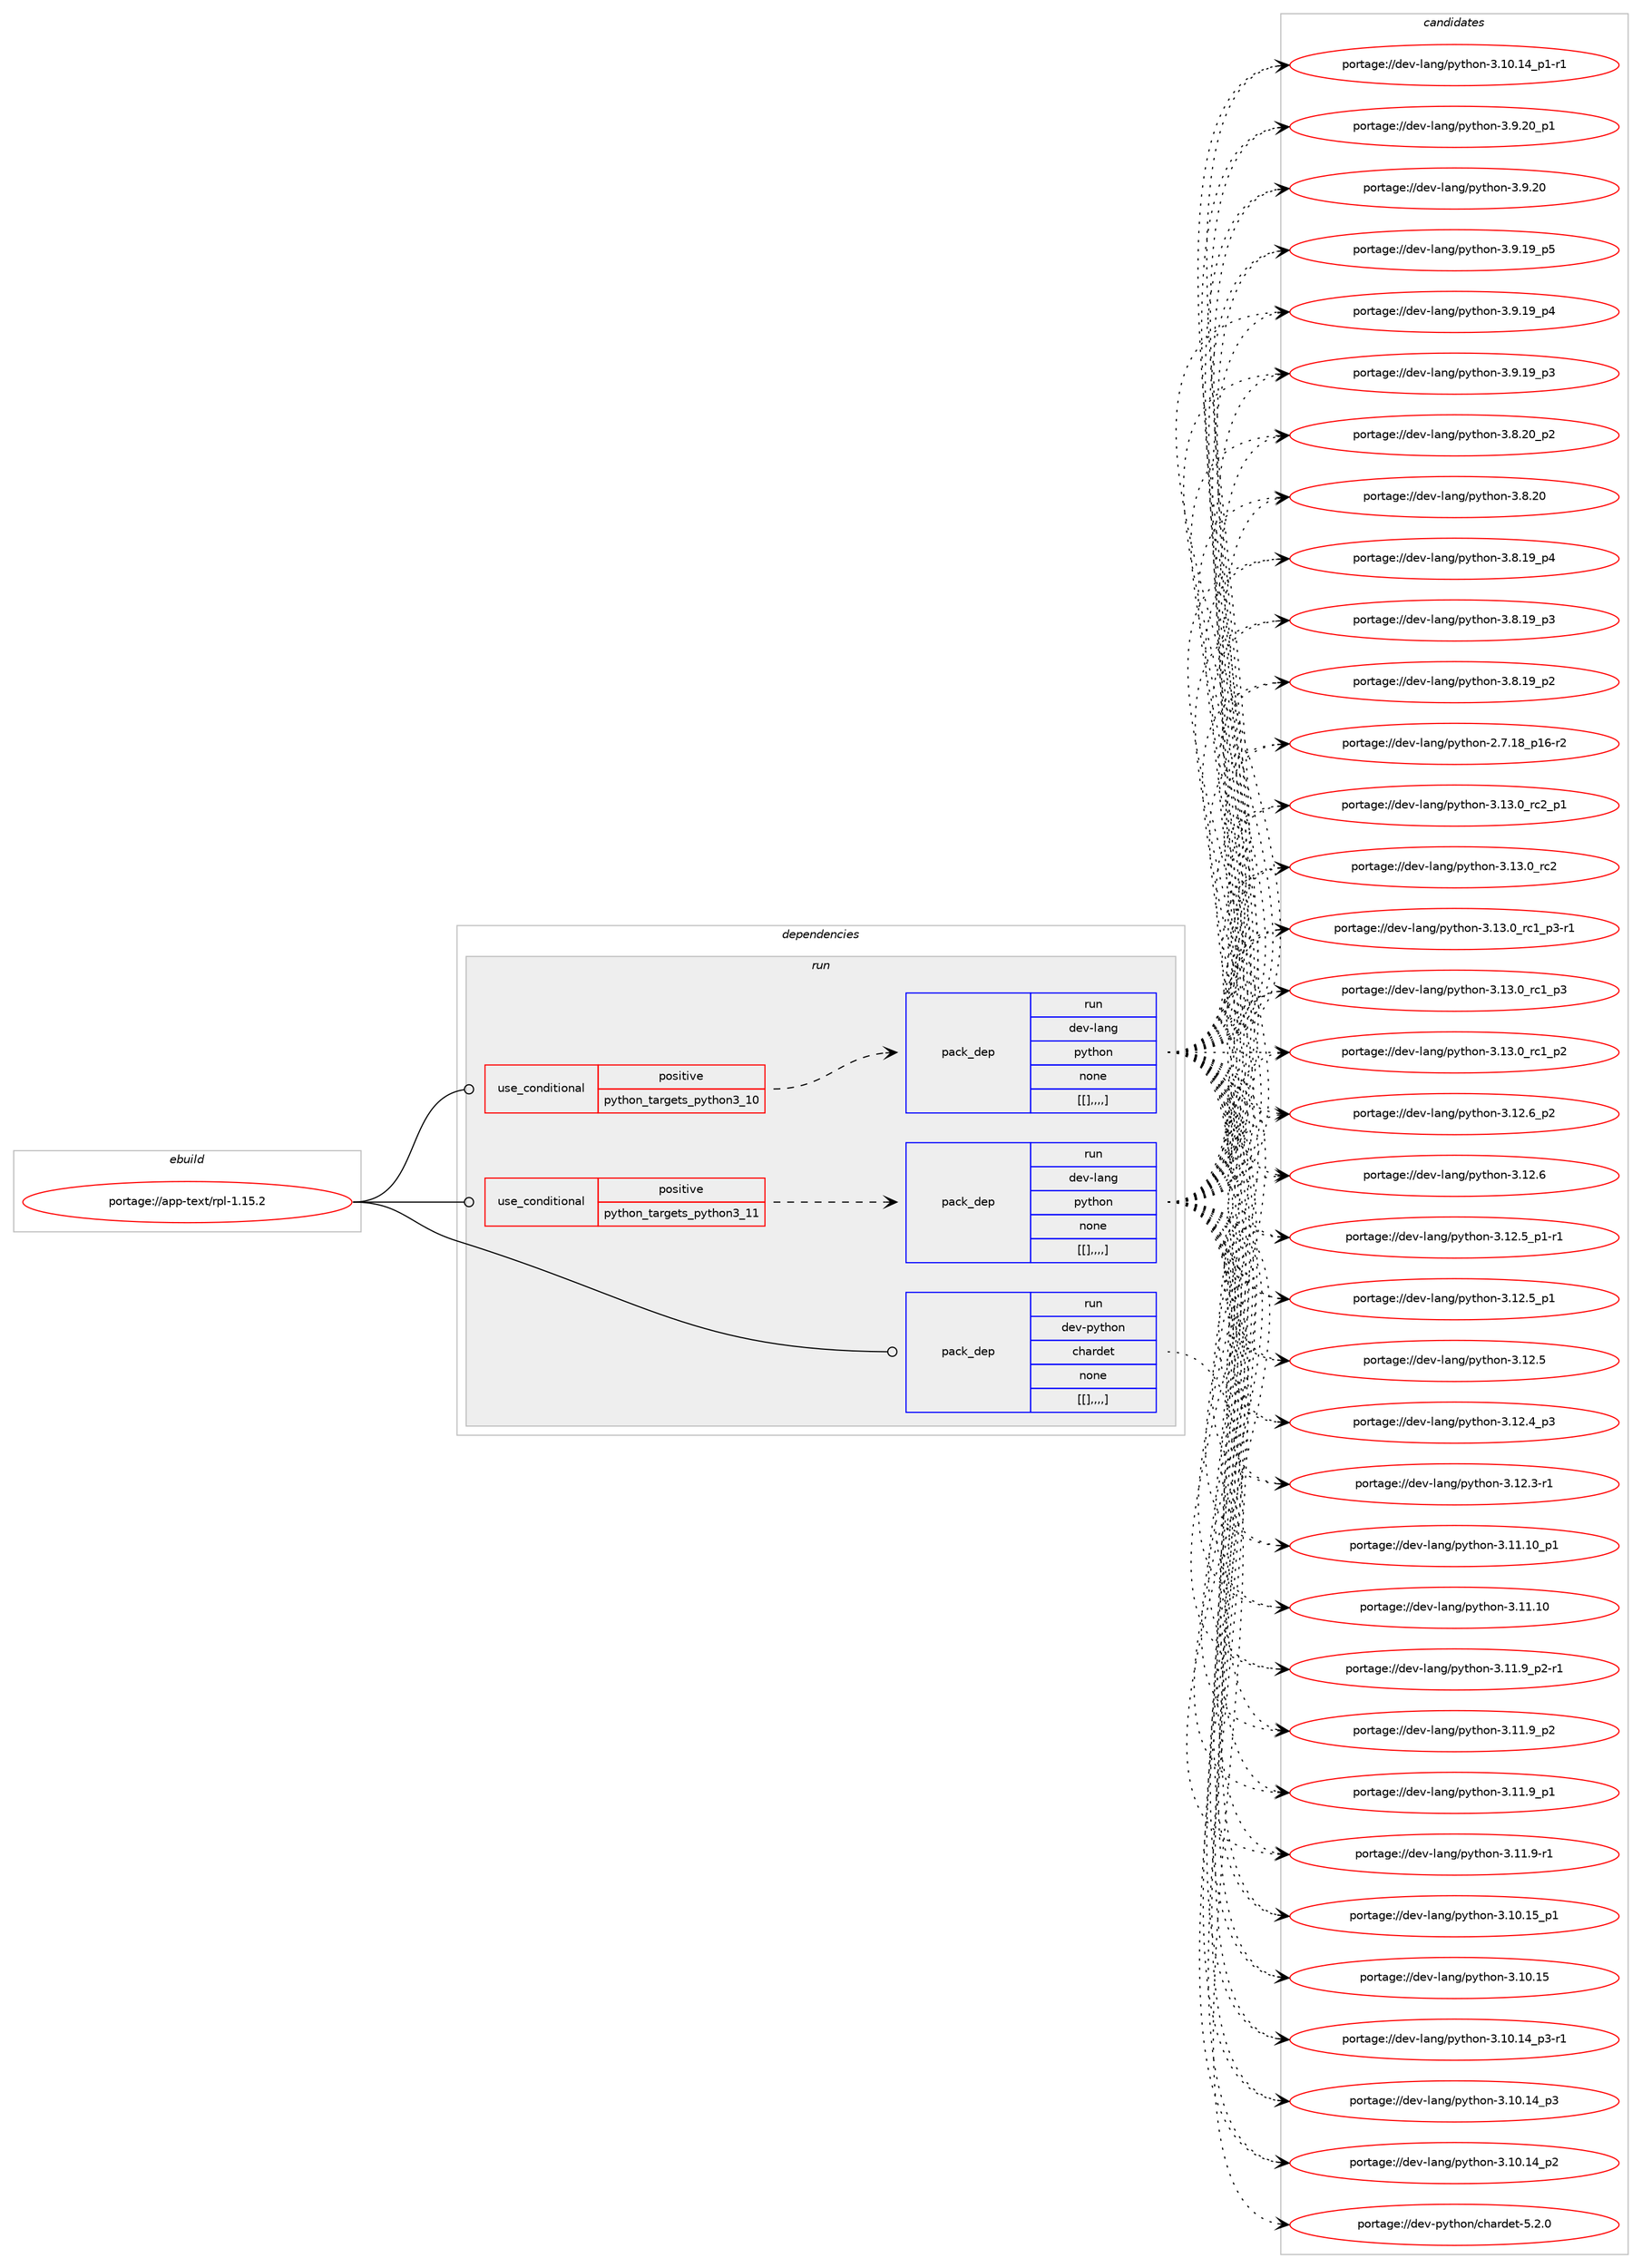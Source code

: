 digraph prolog {

# *************
# Graph options
# *************

newrank=true;
concentrate=true;
compound=true;
graph [rankdir=LR,fontname=Helvetica,fontsize=10,ranksep=1.5];#, ranksep=2.5, nodesep=0.2];
edge  [arrowhead=vee];
node  [fontname=Helvetica,fontsize=10];

# **********
# The ebuild
# **********

subgraph cluster_leftcol {
color=gray;
label=<<i>ebuild</i>>;
id [label="portage://app-text/rpl-1.15.2", color=red, width=4, href="../app-text/rpl-1.15.2.svg"];
}

# ****************
# The dependencies
# ****************

subgraph cluster_midcol {
color=gray;
label=<<i>dependencies</i>>;
subgraph cluster_compile {
fillcolor="#eeeeee";
style=filled;
label=<<i>compile</i>>;
}
subgraph cluster_compileandrun {
fillcolor="#eeeeee";
style=filled;
label=<<i>compile and run</i>>;
}
subgraph cluster_run {
fillcolor="#eeeeee";
style=filled;
label=<<i>run</i>>;
subgraph cond15938 {
dependency58082 [label=<<TABLE BORDER="0" CELLBORDER="1" CELLSPACING="0" CELLPADDING="4"><TR><TD ROWSPAN="3" CELLPADDING="10">use_conditional</TD></TR><TR><TD>positive</TD></TR><TR><TD>python_targets_python3_10</TD></TR></TABLE>>, shape=none, color=red];
subgraph pack41643 {
dependency58083 [label=<<TABLE BORDER="0" CELLBORDER="1" CELLSPACING="0" CELLPADDING="4" WIDTH="220"><TR><TD ROWSPAN="6" CELLPADDING="30">pack_dep</TD></TR><TR><TD WIDTH="110">run</TD></TR><TR><TD>dev-lang</TD></TR><TR><TD>python</TD></TR><TR><TD>none</TD></TR><TR><TD>[[],,,,]</TD></TR></TABLE>>, shape=none, color=blue];
}
dependency58082:e -> dependency58083:w [weight=20,style="dashed",arrowhead="vee"];
}
id:e -> dependency58082:w [weight=20,style="solid",arrowhead="odot"];
subgraph cond15939 {
dependency58084 [label=<<TABLE BORDER="0" CELLBORDER="1" CELLSPACING="0" CELLPADDING="4"><TR><TD ROWSPAN="3" CELLPADDING="10">use_conditional</TD></TR><TR><TD>positive</TD></TR><TR><TD>python_targets_python3_11</TD></TR></TABLE>>, shape=none, color=red];
subgraph pack41644 {
dependency58085 [label=<<TABLE BORDER="0" CELLBORDER="1" CELLSPACING="0" CELLPADDING="4" WIDTH="220"><TR><TD ROWSPAN="6" CELLPADDING="30">pack_dep</TD></TR><TR><TD WIDTH="110">run</TD></TR><TR><TD>dev-lang</TD></TR><TR><TD>python</TD></TR><TR><TD>none</TD></TR><TR><TD>[[],,,,]</TD></TR></TABLE>>, shape=none, color=blue];
}
dependency58084:e -> dependency58085:w [weight=20,style="dashed",arrowhead="vee"];
}
id:e -> dependency58084:w [weight=20,style="solid",arrowhead="odot"];
subgraph pack41645 {
dependency58086 [label=<<TABLE BORDER="0" CELLBORDER="1" CELLSPACING="0" CELLPADDING="4" WIDTH="220"><TR><TD ROWSPAN="6" CELLPADDING="30">pack_dep</TD></TR><TR><TD WIDTH="110">run</TD></TR><TR><TD>dev-python</TD></TR><TR><TD>chardet</TD></TR><TR><TD>none</TD></TR><TR><TD>[[],,,,]</TD></TR></TABLE>>, shape=none, color=blue];
}
id:e -> dependency58086:w [weight=20,style="solid",arrowhead="odot"];
}
}

# **************
# The candidates
# **************

subgraph cluster_choices {
rank=same;
color=gray;
label=<<i>candidates</i>>;

subgraph choice41643 {
color=black;
nodesep=1;
choice100101118451089711010347112121116104111110455146495146489511499509511249 [label="portage://dev-lang/python-3.13.0_rc2_p1", color=red, width=4,href="../dev-lang/python-3.13.0_rc2_p1.svg"];
choice10010111845108971101034711212111610411111045514649514648951149950 [label="portage://dev-lang/python-3.13.0_rc2", color=red, width=4,href="../dev-lang/python-3.13.0_rc2.svg"];
choice1001011184510897110103471121211161041111104551464951464895114994995112514511449 [label="portage://dev-lang/python-3.13.0_rc1_p3-r1", color=red, width=4,href="../dev-lang/python-3.13.0_rc1_p3-r1.svg"];
choice100101118451089711010347112121116104111110455146495146489511499499511251 [label="portage://dev-lang/python-3.13.0_rc1_p3", color=red, width=4,href="../dev-lang/python-3.13.0_rc1_p3.svg"];
choice100101118451089711010347112121116104111110455146495146489511499499511250 [label="portage://dev-lang/python-3.13.0_rc1_p2", color=red, width=4,href="../dev-lang/python-3.13.0_rc1_p2.svg"];
choice100101118451089711010347112121116104111110455146495046549511250 [label="portage://dev-lang/python-3.12.6_p2", color=red, width=4,href="../dev-lang/python-3.12.6_p2.svg"];
choice10010111845108971101034711212111610411111045514649504654 [label="portage://dev-lang/python-3.12.6", color=red, width=4,href="../dev-lang/python-3.12.6.svg"];
choice1001011184510897110103471121211161041111104551464950465395112494511449 [label="portage://dev-lang/python-3.12.5_p1-r1", color=red, width=4,href="../dev-lang/python-3.12.5_p1-r1.svg"];
choice100101118451089711010347112121116104111110455146495046539511249 [label="portage://dev-lang/python-3.12.5_p1", color=red, width=4,href="../dev-lang/python-3.12.5_p1.svg"];
choice10010111845108971101034711212111610411111045514649504653 [label="portage://dev-lang/python-3.12.5", color=red, width=4,href="../dev-lang/python-3.12.5.svg"];
choice100101118451089711010347112121116104111110455146495046529511251 [label="portage://dev-lang/python-3.12.4_p3", color=red, width=4,href="../dev-lang/python-3.12.4_p3.svg"];
choice100101118451089711010347112121116104111110455146495046514511449 [label="portage://dev-lang/python-3.12.3-r1", color=red, width=4,href="../dev-lang/python-3.12.3-r1.svg"];
choice10010111845108971101034711212111610411111045514649494649489511249 [label="portage://dev-lang/python-3.11.10_p1", color=red, width=4,href="../dev-lang/python-3.11.10_p1.svg"];
choice1001011184510897110103471121211161041111104551464949464948 [label="portage://dev-lang/python-3.11.10", color=red, width=4,href="../dev-lang/python-3.11.10.svg"];
choice1001011184510897110103471121211161041111104551464949465795112504511449 [label="portage://dev-lang/python-3.11.9_p2-r1", color=red, width=4,href="../dev-lang/python-3.11.9_p2-r1.svg"];
choice100101118451089711010347112121116104111110455146494946579511250 [label="portage://dev-lang/python-3.11.9_p2", color=red, width=4,href="../dev-lang/python-3.11.9_p2.svg"];
choice100101118451089711010347112121116104111110455146494946579511249 [label="portage://dev-lang/python-3.11.9_p1", color=red, width=4,href="../dev-lang/python-3.11.9_p1.svg"];
choice100101118451089711010347112121116104111110455146494946574511449 [label="portage://dev-lang/python-3.11.9-r1", color=red, width=4,href="../dev-lang/python-3.11.9-r1.svg"];
choice10010111845108971101034711212111610411111045514649484649539511249 [label="portage://dev-lang/python-3.10.15_p1", color=red, width=4,href="../dev-lang/python-3.10.15_p1.svg"];
choice1001011184510897110103471121211161041111104551464948464953 [label="portage://dev-lang/python-3.10.15", color=red, width=4,href="../dev-lang/python-3.10.15.svg"];
choice100101118451089711010347112121116104111110455146494846495295112514511449 [label="portage://dev-lang/python-3.10.14_p3-r1", color=red, width=4,href="../dev-lang/python-3.10.14_p3-r1.svg"];
choice10010111845108971101034711212111610411111045514649484649529511251 [label="portage://dev-lang/python-3.10.14_p3", color=red, width=4,href="../dev-lang/python-3.10.14_p3.svg"];
choice10010111845108971101034711212111610411111045514649484649529511250 [label="portage://dev-lang/python-3.10.14_p2", color=red, width=4,href="../dev-lang/python-3.10.14_p2.svg"];
choice100101118451089711010347112121116104111110455146494846495295112494511449 [label="portage://dev-lang/python-3.10.14_p1-r1", color=red, width=4,href="../dev-lang/python-3.10.14_p1-r1.svg"];
choice100101118451089711010347112121116104111110455146574650489511249 [label="portage://dev-lang/python-3.9.20_p1", color=red, width=4,href="../dev-lang/python-3.9.20_p1.svg"];
choice10010111845108971101034711212111610411111045514657465048 [label="portage://dev-lang/python-3.9.20", color=red, width=4,href="../dev-lang/python-3.9.20.svg"];
choice100101118451089711010347112121116104111110455146574649579511253 [label="portage://dev-lang/python-3.9.19_p5", color=red, width=4,href="../dev-lang/python-3.9.19_p5.svg"];
choice100101118451089711010347112121116104111110455146574649579511252 [label="portage://dev-lang/python-3.9.19_p4", color=red, width=4,href="../dev-lang/python-3.9.19_p4.svg"];
choice100101118451089711010347112121116104111110455146574649579511251 [label="portage://dev-lang/python-3.9.19_p3", color=red, width=4,href="../dev-lang/python-3.9.19_p3.svg"];
choice100101118451089711010347112121116104111110455146564650489511250 [label="portage://dev-lang/python-3.8.20_p2", color=red, width=4,href="../dev-lang/python-3.8.20_p2.svg"];
choice10010111845108971101034711212111610411111045514656465048 [label="portage://dev-lang/python-3.8.20", color=red, width=4,href="../dev-lang/python-3.8.20.svg"];
choice100101118451089711010347112121116104111110455146564649579511252 [label="portage://dev-lang/python-3.8.19_p4", color=red, width=4,href="../dev-lang/python-3.8.19_p4.svg"];
choice100101118451089711010347112121116104111110455146564649579511251 [label="portage://dev-lang/python-3.8.19_p3", color=red, width=4,href="../dev-lang/python-3.8.19_p3.svg"];
choice100101118451089711010347112121116104111110455146564649579511250 [label="portage://dev-lang/python-3.8.19_p2", color=red, width=4,href="../dev-lang/python-3.8.19_p2.svg"];
choice100101118451089711010347112121116104111110455046554649569511249544511450 [label="portage://dev-lang/python-2.7.18_p16-r2", color=red, width=4,href="../dev-lang/python-2.7.18_p16-r2.svg"];
dependency58083:e -> choice100101118451089711010347112121116104111110455146495146489511499509511249:w [style=dotted,weight="100"];
dependency58083:e -> choice10010111845108971101034711212111610411111045514649514648951149950:w [style=dotted,weight="100"];
dependency58083:e -> choice1001011184510897110103471121211161041111104551464951464895114994995112514511449:w [style=dotted,weight="100"];
dependency58083:e -> choice100101118451089711010347112121116104111110455146495146489511499499511251:w [style=dotted,weight="100"];
dependency58083:e -> choice100101118451089711010347112121116104111110455146495146489511499499511250:w [style=dotted,weight="100"];
dependency58083:e -> choice100101118451089711010347112121116104111110455146495046549511250:w [style=dotted,weight="100"];
dependency58083:e -> choice10010111845108971101034711212111610411111045514649504654:w [style=dotted,weight="100"];
dependency58083:e -> choice1001011184510897110103471121211161041111104551464950465395112494511449:w [style=dotted,weight="100"];
dependency58083:e -> choice100101118451089711010347112121116104111110455146495046539511249:w [style=dotted,weight="100"];
dependency58083:e -> choice10010111845108971101034711212111610411111045514649504653:w [style=dotted,weight="100"];
dependency58083:e -> choice100101118451089711010347112121116104111110455146495046529511251:w [style=dotted,weight="100"];
dependency58083:e -> choice100101118451089711010347112121116104111110455146495046514511449:w [style=dotted,weight="100"];
dependency58083:e -> choice10010111845108971101034711212111610411111045514649494649489511249:w [style=dotted,weight="100"];
dependency58083:e -> choice1001011184510897110103471121211161041111104551464949464948:w [style=dotted,weight="100"];
dependency58083:e -> choice1001011184510897110103471121211161041111104551464949465795112504511449:w [style=dotted,weight="100"];
dependency58083:e -> choice100101118451089711010347112121116104111110455146494946579511250:w [style=dotted,weight="100"];
dependency58083:e -> choice100101118451089711010347112121116104111110455146494946579511249:w [style=dotted,weight="100"];
dependency58083:e -> choice100101118451089711010347112121116104111110455146494946574511449:w [style=dotted,weight="100"];
dependency58083:e -> choice10010111845108971101034711212111610411111045514649484649539511249:w [style=dotted,weight="100"];
dependency58083:e -> choice1001011184510897110103471121211161041111104551464948464953:w [style=dotted,weight="100"];
dependency58083:e -> choice100101118451089711010347112121116104111110455146494846495295112514511449:w [style=dotted,weight="100"];
dependency58083:e -> choice10010111845108971101034711212111610411111045514649484649529511251:w [style=dotted,weight="100"];
dependency58083:e -> choice10010111845108971101034711212111610411111045514649484649529511250:w [style=dotted,weight="100"];
dependency58083:e -> choice100101118451089711010347112121116104111110455146494846495295112494511449:w [style=dotted,weight="100"];
dependency58083:e -> choice100101118451089711010347112121116104111110455146574650489511249:w [style=dotted,weight="100"];
dependency58083:e -> choice10010111845108971101034711212111610411111045514657465048:w [style=dotted,weight="100"];
dependency58083:e -> choice100101118451089711010347112121116104111110455146574649579511253:w [style=dotted,weight="100"];
dependency58083:e -> choice100101118451089711010347112121116104111110455146574649579511252:w [style=dotted,weight="100"];
dependency58083:e -> choice100101118451089711010347112121116104111110455146574649579511251:w [style=dotted,weight="100"];
dependency58083:e -> choice100101118451089711010347112121116104111110455146564650489511250:w [style=dotted,weight="100"];
dependency58083:e -> choice10010111845108971101034711212111610411111045514656465048:w [style=dotted,weight="100"];
dependency58083:e -> choice100101118451089711010347112121116104111110455146564649579511252:w [style=dotted,weight="100"];
dependency58083:e -> choice100101118451089711010347112121116104111110455146564649579511251:w [style=dotted,weight="100"];
dependency58083:e -> choice100101118451089711010347112121116104111110455146564649579511250:w [style=dotted,weight="100"];
dependency58083:e -> choice100101118451089711010347112121116104111110455046554649569511249544511450:w [style=dotted,weight="100"];
}
subgraph choice41644 {
color=black;
nodesep=1;
choice100101118451089711010347112121116104111110455146495146489511499509511249 [label="portage://dev-lang/python-3.13.0_rc2_p1", color=red, width=4,href="../dev-lang/python-3.13.0_rc2_p1.svg"];
choice10010111845108971101034711212111610411111045514649514648951149950 [label="portage://dev-lang/python-3.13.0_rc2", color=red, width=4,href="../dev-lang/python-3.13.0_rc2.svg"];
choice1001011184510897110103471121211161041111104551464951464895114994995112514511449 [label="portage://dev-lang/python-3.13.0_rc1_p3-r1", color=red, width=4,href="../dev-lang/python-3.13.0_rc1_p3-r1.svg"];
choice100101118451089711010347112121116104111110455146495146489511499499511251 [label="portage://dev-lang/python-3.13.0_rc1_p3", color=red, width=4,href="../dev-lang/python-3.13.0_rc1_p3.svg"];
choice100101118451089711010347112121116104111110455146495146489511499499511250 [label="portage://dev-lang/python-3.13.0_rc1_p2", color=red, width=4,href="../dev-lang/python-3.13.0_rc1_p2.svg"];
choice100101118451089711010347112121116104111110455146495046549511250 [label="portage://dev-lang/python-3.12.6_p2", color=red, width=4,href="../dev-lang/python-3.12.6_p2.svg"];
choice10010111845108971101034711212111610411111045514649504654 [label="portage://dev-lang/python-3.12.6", color=red, width=4,href="../dev-lang/python-3.12.6.svg"];
choice1001011184510897110103471121211161041111104551464950465395112494511449 [label="portage://dev-lang/python-3.12.5_p1-r1", color=red, width=4,href="../dev-lang/python-3.12.5_p1-r1.svg"];
choice100101118451089711010347112121116104111110455146495046539511249 [label="portage://dev-lang/python-3.12.5_p1", color=red, width=4,href="../dev-lang/python-3.12.5_p1.svg"];
choice10010111845108971101034711212111610411111045514649504653 [label="portage://dev-lang/python-3.12.5", color=red, width=4,href="../dev-lang/python-3.12.5.svg"];
choice100101118451089711010347112121116104111110455146495046529511251 [label="portage://dev-lang/python-3.12.4_p3", color=red, width=4,href="../dev-lang/python-3.12.4_p3.svg"];
choice100101118451089711010347112121116104111110455146495046514511449 [label="portage://dev-lang/python-3.12.3-r1", color=red, width=4,href="../dev-lang/python-3.12.3-r1.svg"];
choice10010111845108971101034711212111610411111045514649494649489511249 [label="portage://dev-lang/python-3.11.10_p1", color=red, width=4,href="../dev-lang/python-3.11.10_p1.svg"];
choice1001011184510897110103471121211161041111104551464949464948 [label="portage://dev-lang/python-3.11.10", color=red, width=4,href="../dev-lang/python-3.11.10.svg"];
choice1001011184510897110103471121211161041111104551464949465795112504511449 [label="portage://dev-lang/python-3.11.9_p2-r1", color=red, width=4,href="../dev-lang/python-3.11.9_p2-r1.svg"];
choice100101118451089711010347112121116104111110455146494946579511250 [label="portage://dev-lang/python-3.11.9_p2", color=red, width=4,href="../dev-lang/python-3.11.9_p2.svg"];
choice100101118451089711010347112121116104111110455146494946579511249 [label="portage://dev-lang/python-3.11.9_p1", color=red, width=4,href="../dev-lang/python-3.11.9_p1.svg"];
choice100101118451089711010347112121116104111110455146494946574511449 [label="portage://dev-lang/python-3.11.9-r1", color=red, width=4,href="../dev-lang/python-3.11.9-r1.svg"];
choice10010111845108971101034711212111610411111045514649484649539511249 [label="portage://dev-lang/python-3.10.15_p1", color=red, width=4,href="../dev-lang/python-3.10.15_p1.svg"];
choice1001011184510897110103471121211161041111104551464948464953 [label="portage://dev-lang/python-3.10.15", color=red, width=4,href="../dev-lang/python-3.10.15.svg"];
choice100101118451089711010347112121116104111110455146494846495295112514511449 [label="portage://dev-lang/python-3.10.14_p3-r1", color=red, width=4,href="../dev-lang/python-3.10.14_p3-r1.svg"];
choice10010111845108971101034711212111610411111045514649484649529511251 [label="portage://dev-lang/python-3.10.14_p3", color=red, width=4,href="../dev-lang/python-3.10.14_p3.svg"];
choice10010111845108971101034711212111610411111045514649484649529511250 [label="portage://dev-lang/python-3.10.14_p2", color=red, width=4,href="../dev-lang/python-3.10.14_p2.svg"];
choice100101118451089711010347112121116104111110455146494846495295112494511449 [label="portage://dev-lang/python-3.10.14_p1-r1", color=red, width=4,href="../dev-lang/python-3.10.14_p1-r1.svg"];
choice100101118451089711010347112121116104111110455146574650489511249 [label="portage://dev-lang/python-3.9.20_p1", color=red, width=4,href="../dev-lang/python-3.9.20_p1.svg"];
choice10010111845108971101034711212111610411111045514657465048 [label="portage://dev-lang/python-3.9.20", color=red, width=4,href="../dev-lang/python-3.9.20.svg"];
choice100101118451089711010347112121116104111110455146574649579511253 [label="portage://dev-lang/python-3.9.19_p5", color=red, width=4,href="../dev-lang/python-3.9.19_p5.svg"];
choice100101118451089711010347112121116104111110455146574649579511252 [label="portage://dev-lang/python-3.9.19_p4", color=red, width=4,href="../dev-lang/python-3.9.19_p4.svg"];
choice100101118451089711010347112121116104111110455146574649579511251 [label="portage://dev-lang/python-3.9.19_p3", color=red, width=4,href="../dev-lang/python-3.9.19_p3.svg"];
choice100101118451089711010347112121116104111110455146564650489511250 [label="portage://dev-lang/python-3.8.20_p2", color=red, width=4,href="../dev-lang/python-3.8.20_p2.svg"];
choice10010111845108971101034711212111610411111045514656465048 [label="portage://dev-lang/python-3.8.20", color=red, width=4,href="../dev-lang/python-3.8.20.svg"];
choice100101118451089711010347112121116104111110455146564649579511252 [label="portage://dev-lang/python-3.8.19_p4", color=red, width=4,href="../dev-lang/python-3.8.19_p4.svg"];
choice100101118451089711010347112121116104111110455146564649579511251 [label="portage://dev-lang/python-3.8.19_p3", color=red, width=4,href="../dev-lang/python-3.8.19_p3.svg"];
choice100101118451089711010347112121116104111110455146564649579511250 [label="portage://dev-lang/python-3.8.19_p2", color=red, width=4,href="../dev-lang/python-3.8.19_p2.svg"];
choice100101118451089711010347112121116104111110455046554649569511249544511450 [label="portage://dev-lang/python-2.7.18_p16-r2", color=red, width=4,href="../dev-lang/python-2.7.18_p16-r2.svg"];
dependency58085:e -> choice100101118451089711010347112121116104111110455146495146489511499509511249:w [style=dotted,weight="100"];
dependency58085:e -> choice10010111845108971101034711212111610411111045514649514648951149950:w [style=dotted,weight="100"];
dependency58085:e -> choice1001011184510897110103471121211161041111104551464951464895114994995112514511449:w [style=dotted,weight="100"];
dependency58085:e -> choice100101118451089711010347112121116104111110455146495146489511499499511251:w [style=dotted,weight="100"];
dependency58085:e -> choice100101118451089711010347112121116104111110455146495146489511499499511250:w [style=dotted,weight="100"];
dependency58085:e -> choice100101118451089711010347112121116104111110455146495046549511250:w [style=dotted,weight="100"];
dependency58085:e -> choice10010111845108971101034711212111610411111045514649504654:w [style=dotted,weight="100"];
dependency58085:e -> choice1001011184510897110103471121211161041111104551464950465395112494511449:w [style=dotted,weight="100"];
dependency58085:e -> choice100101118451089711010347112121116104111110455146495046539511249:w [style=dotted,weight="100"];
dependency58085:e -> choice10010111845108971101034711212111610411111045514649504653:w [style=dotted,weight="100"];
dependency58085:e -> choice100101118451089711010347112121116104111110455146495046529511251:w [style=dotted,weight="100"];
dependency58085:e -> choice100101118451089711010347112121116104111110455146495046514511449:w [style=dotted,weight="100"];
dependency58085:e -> choice10010111845108971101034711212111610411111045514649494649489511249:w [style=dotted,weight="100"];
dependency58085:e -> choice1001011184510897110103471121211161041111104551464949464948:w [style=dotted,weight="100"];
dependency58085:e -> choice1001011184510897110103471121211161041111104551464949465795112504511449:w [style=dotted,weight="100"];
dependency58085:e -> choice100101118451089711010347112121116104111110455146494946579511250:w [style=dotted,weight="100"];
dependency58085:e -> choice100101118451089711010347112121116104111110455146494946579511249:w [style=dotted,weight="100"];
dependency58085:e -> choice100101118451089711010347112121116104111110455146494946574511449:w [style=dotted,weight="100"];
dependency58085:e -> choice10010111845108971101034711212111610411111045514649484649539511249:w [style=dotted,weight="100"];
dependency58085:e -> choice1001011184510897110103471121211161041111104551464948464953:w [style=dotted,weight="100"];
dependency58085:e -> choice100101118451089711010347112121116104111110455146494846495295112514511449:w [style=dotted,weight="100"];
dependency58085:e -> choice10010111845108971101034711212111610411111045514649484649529511251:w [style=dotted,weight="100"];
dependency58085:e -> choice10010111845108971101034711212111610411111045514649484649529511250:w [style=dotted,weight="100"];
dependency58085:e -> choice100101118451089711010347112121116104111110455146494846495295112494511449:w [style=dotted,weight="100"];
dependency58085:e -> choice100101118451089711010347112121116104111110455146574650489511249:w [style=dotted,weight="100"];
dependency58085:e -> choice10010111845108971101034711212111610411111045514657465048:w [style=dotted,weight="100"];
dependency58085:e -> choice100101118451089711010347112121116104111110455146574649579511253:w [style=dotted,weight="100"];
dependency58085:e -> choice100101118451089711010347112121116104111110455146574649579511252:w [style=dotted,weight="100"];
dependency58085:e -> choice100101118451089711010347112121116104111110455146574649579511251:w [style=dotted,weight="100"];
dependency58085:e -> choice100101118451089711010347112121116104111110455146564650489511250:w [style=dotted,weight="100"];
dependency58085:e -> choice10010111845108971101034711212111610411111045514656465048:w [style=dotted,weight="100"];
dependency58085:e -> choice100101118451089711010347112121116104111110455146564649579511252:w [style=dotted,weight="100"];
dependency58085:e -> choice100101118451089711010347112121116104111110455146564649579511251:w [style=dotted,weight="100"];
dependency58085:e -> choice100101118451089711010347112121116104111110455146564649579511250:w [style=dotted,weight="100"];
dependency58085:e -> choice100101118451089711010347112121116104111110455046554649569511249544511450:w [style=dotted,weight="100"];
}
subgraph choice41645 {
color=black;
nodesep=1;
choice10010111845112121116104111110479910497114100101116455346504648 [label="portage://dev-python/chardet-5.2.0", color=red, width=4,href="../dev-python/chardet-5.2.0.svg"];
dependency58086:e -> choice10010111845112121116104111110479910497114100101116455346504648:w [style=dotted,weight="100"];
}
}

}
